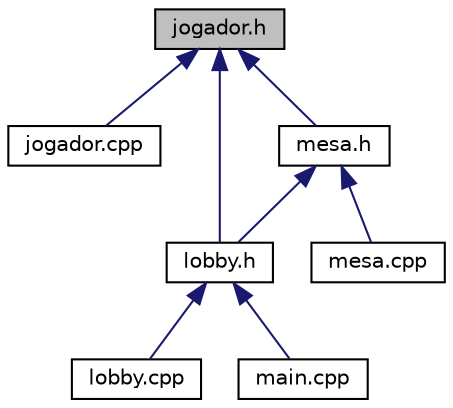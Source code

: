 digraph "jogador.h"
{
  edge [fontname="Helvetica",fontsize="10",labelfontname="Helvetica",labelfontsize="10"];
  node [fontname="Helvetica",fontsize="10",shape=record];
  Node5 [label="jogador.h",height=0.2,width=0.4,color="black", fillcolor="grey75", style="filled", fontcolor="black"];
  Node5 -> Node6 [dir="back",color="midnightblue",fontsize="10",style="solid",fontname="Helvetica"];
  Node6 [label="jogador.cpp",height=0.2,width=0.4,color="black", fillcolor="white", style="filled",URL="$da/d6b/jogador_8cpp.html",tooltip="Implementa as funções de jogador.h. "];
  Node5 -> Node7 [dir="back",color="midnightblue",fontsize="10",style="solid",fontname="Helvetica"];
  Node7 [label="lobby.h",height=0.2,width=0.4,color="black", fillcolor="white", style="filled",URL="$d9/d65/lobby_8h.html",tooltip="Declara as funções para lobby.cpp. "];
  Node7 -> Node8 [dir="back",color="midnightblue",fontsize="10",style="solid",fontname="Helvetica"];
  Node8 [label="lobby.cpp",height=0.2,width=0.4,color="black", fillcolor="white", style="filled",URL="$d4/db3/lobby_8cpp.html",tooltip="Implementa as funções de lobby.h. "];
  Node7 -> Node9 [dir="back",color="midnightblue",fontsize="10",style="solid",fontname="Helvetica"];
  Node9 [label="main.cpp",height=0.2,width=0.4,color="black", fillcolor="white", style="filled",URL="$df/d0a/main_8cpp.html",tooltip="Método main. "];
  Node5 -> Node10 [dir="back",color="midnightblue",fontsize="10",style="solid",fontname="Helvetica"];
  Node10 [label="mesa.h",height=0.2,width=0.4,color="black", fillcolor="white", style="filled",URL="$d7/da0/mesa_8h.html",tooltip="Declara funções e variáveis para mesa.cpp. "];
  Node10 -> Node7 [dir="back",color="midnightblue",fontsize="10",style="solid",fontname="Helvetica"];
  Node10 -> Node11 [dir="back",color="midnightblue",fontsize="10",style="solid",fontname="Helvetica"];
  Node11 [label="mesa.cpp",height=0.2,width=0.4,color="black", fillcolor="white", style="filled",URL="$dd/d12/mesa_8cpp.html",tooltip="Arquivo .cpp que implementa as funções de mesa.h. "];
}
